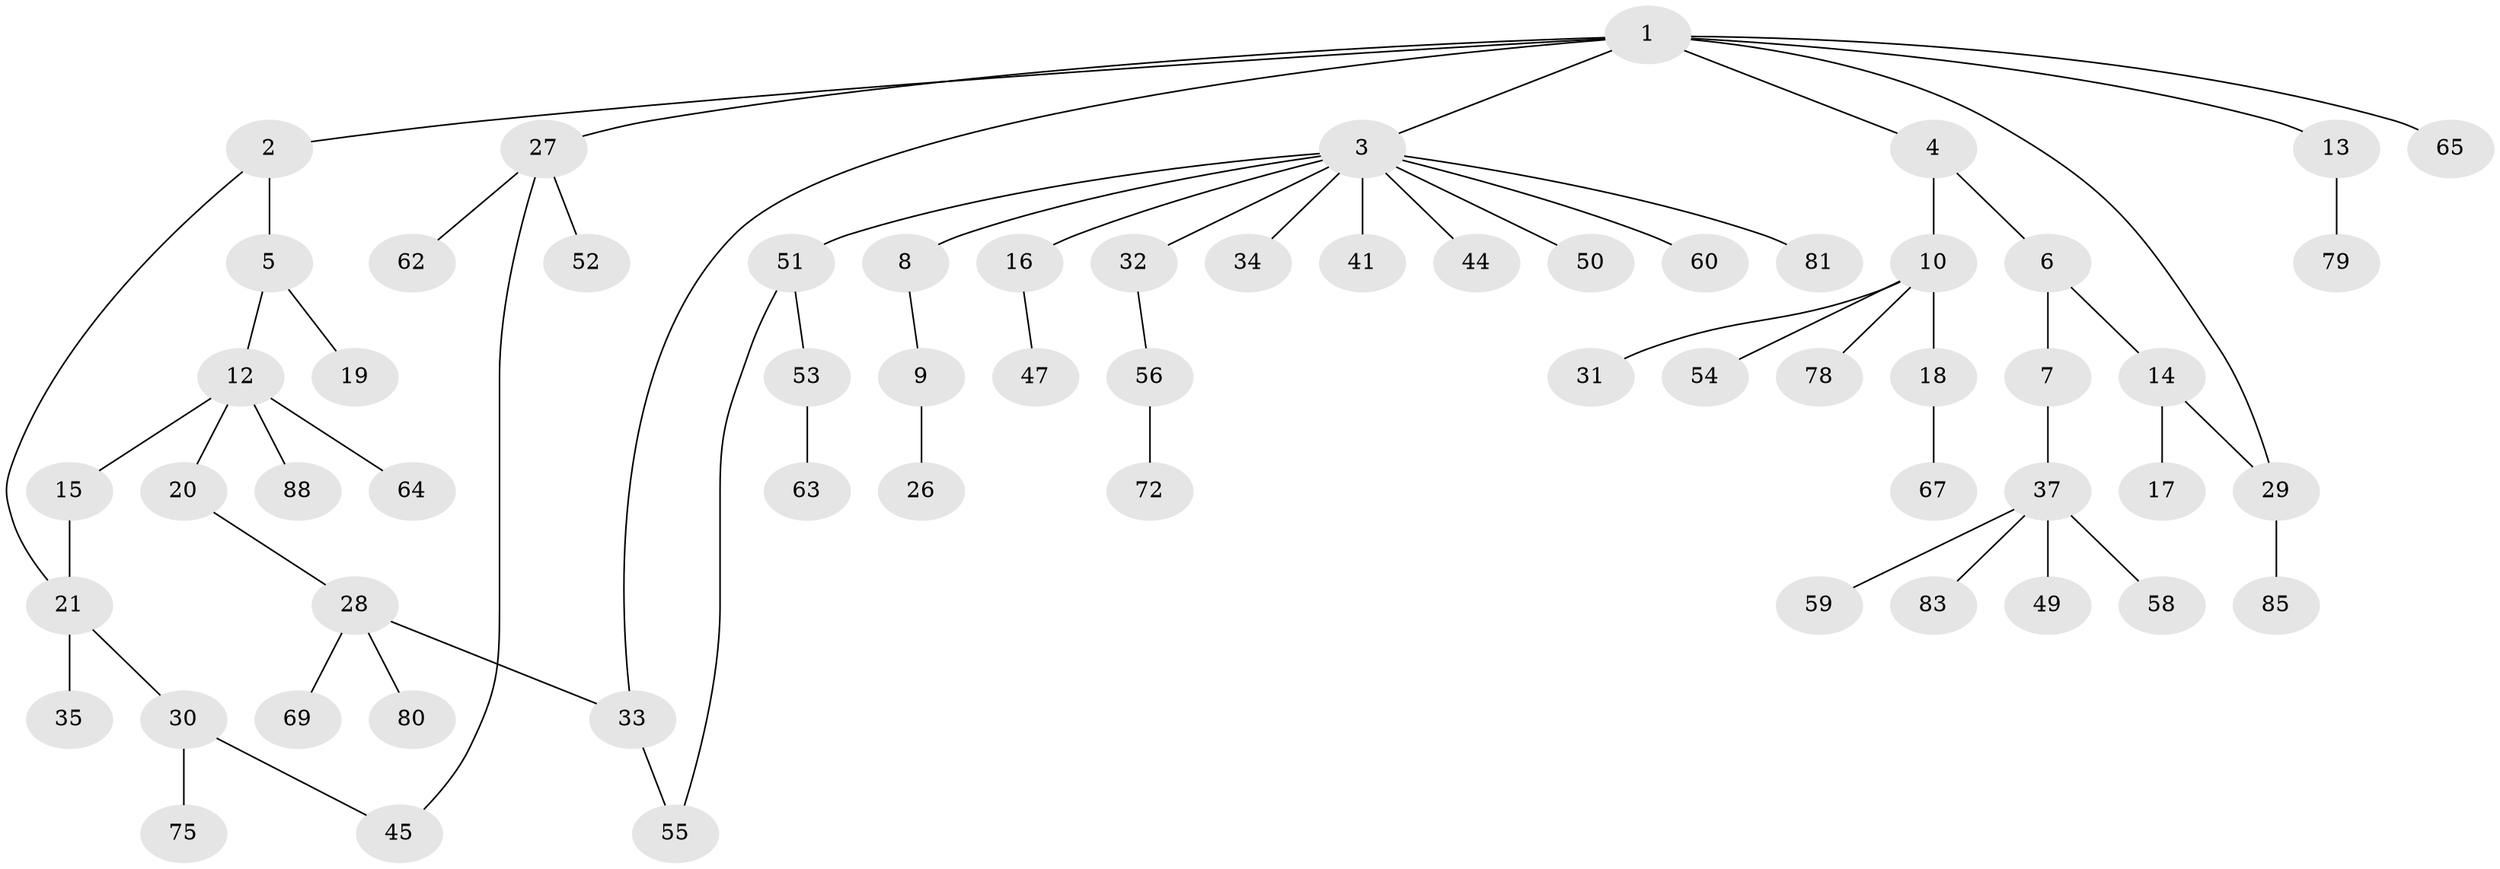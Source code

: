 // Generated by graph-tools (version 1.1) at 2025/51/02/27/25 19:51:38]
// undirected, 61 vertices, 65 edges
graph export_dot {
graph [start="1"]
  node [color=gray90,style=filled];
  1 [super="+25"];
  2;
  3 [super="+23"];
  4 [super="+39"];
  5 [super="+87"];
  6 [super="+36"];
  7;
  8;
  9 [super="+43"];
  10 [super="+11"];
  12 [super="+76"];
  13;
  14 [super="+86"];
  15;
  16 [super="+46"];
  17;
  18 [super="+73"];
  19;
  20 [super="+24"];
  21 [super="+22"];
  26;
  27 [super="+40"];
  28 [super="+74"];
  29 [super="+71"];
  30 [super="+68"];
  31;
  32 [super="+77"];
  33 [super="+84"];
  34;
  35;
  37 [super="+38"];
  41 [super="+42"];
  44;
  45 [super="+70"];
  47 [super="+48"];
  49;
  50;
  51 [super="+61"];
  52;
  53;
  54;
  55;
  56 [super="+57"];
  58 [super="+66"];
  59;
  60;
  62;
  63;
  64 [super="+90"];
  65 [super="+89"];
  67;
  69;
  72;
  75 [super="+82"];
  78;
  79;
  80;
  81;
  83;
  85;
  88;
  1 -- 2;
  1 -- 3;
  1 -- 4;
  1 -- 13;
  1 -- 27;
  1 -- 65;
  1 -- 29;
  1 -- 33;
  2 -- 5;
  2 -- 21;
  3 -- 8;
  3 -- 16;
  3 -- 32;
  3 -- 34;
  3 -- 44;
  3 -- 81;
  3 -- 50;
  3 -- 51;
  3 -- 41;
  3 -- 60;
  4 -- 6;
  4 -- 10;
  5 -- 12;
  5 -- 19;
  6 -- 7;
  6 -- 14;
  7 -- 37;
  8 -- 9;
  9 -- 26;
  10 -- 18;
  10 -- 54;
  10 -- 78;
  10 -- 31;
  12 -- 15;
  12 -- 20;
  12 -- 64;
  12 -- 88;
  13 -- 79;
  14 -- 17;
  14 -- 29;
  15 -- 21;
  16 -- 47;
  18 -- 67;
  20 -- 28;
  21 -- 35;
  21 -- 30;
  27 -- 45;
  27 -- 62;
  27 -- 52;
  28 -- 69;
  28 -- 80;
  28 -- 33;
  29 -- 85;
  30 -- 75;
  30 -- 45;
  32 -- 56;
  33 -- 55;
  37 -- 49;
  37 -- 83;
  37 -- 58;
  37 -- 59;
  51 -- 53;
  51 -- 55;
  53 -- 63;
  56 -- 72;
}
